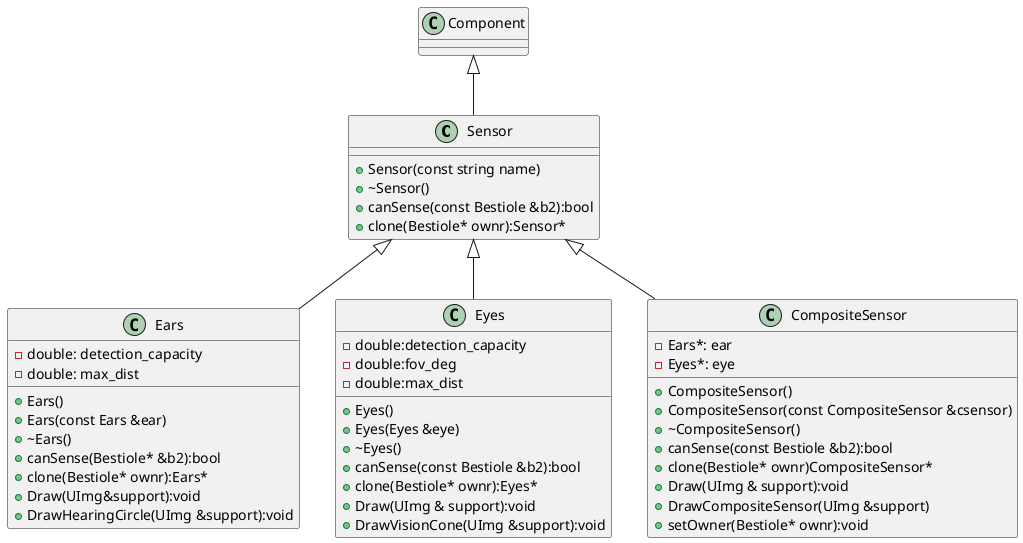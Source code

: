 @startuml classDiagram
class Sensor{
  +Sensor(const string name)
  +~Sensor()
  +canSense(const Bestiole &b2):bool
  +clone(Bestiole* ownr):Sensor*
}

class Ears {
  -double: detection_capacity
  -double: max_dist

  +Ears()
  +Ears(const Ears &ear)
  +~Ears()
  +canSense(Bestiole* &b2):bool
  +clone(Bestiole* ownr):Ears*
  +Draw(UImg&support):void
  +DrawHearingCircle(UImg &support):void
}
class Eyes{
  -double:detection_capacity
  -double:fov_deg
  -double:max_dist

  +Eyes()
  +Eyes(Eyes &eye)
  +~Eyes()
  +canSense(const Bestiole &b2):bool
  +clone(Bestiole* ownr):Eyes*
  +Draw(UImg & support):void
  +DrawVisionCone(UImg &support):void
}

class CompositeSensor {
  -Ears*: ear
  -Eyes*: eye

  +CompositeSensor()
  +CompositeSensor(const CompositeSensor &csensor)
  +~CompositeSensor()
  +canSense(const Bestiole &b2):bool
  +clone(Bestiole* ownr)CompositeSensor*
  +Draw(UImg & support):void
  +DrawCompositeSensor(UImg &support)
  +setOwner(Bestiole* ownr):void
}

Component <|-- Sensor
Sensor <|-- CompositeSensor
Sensor <|-- Ears
Sensor <|-- Eyes

@enduml